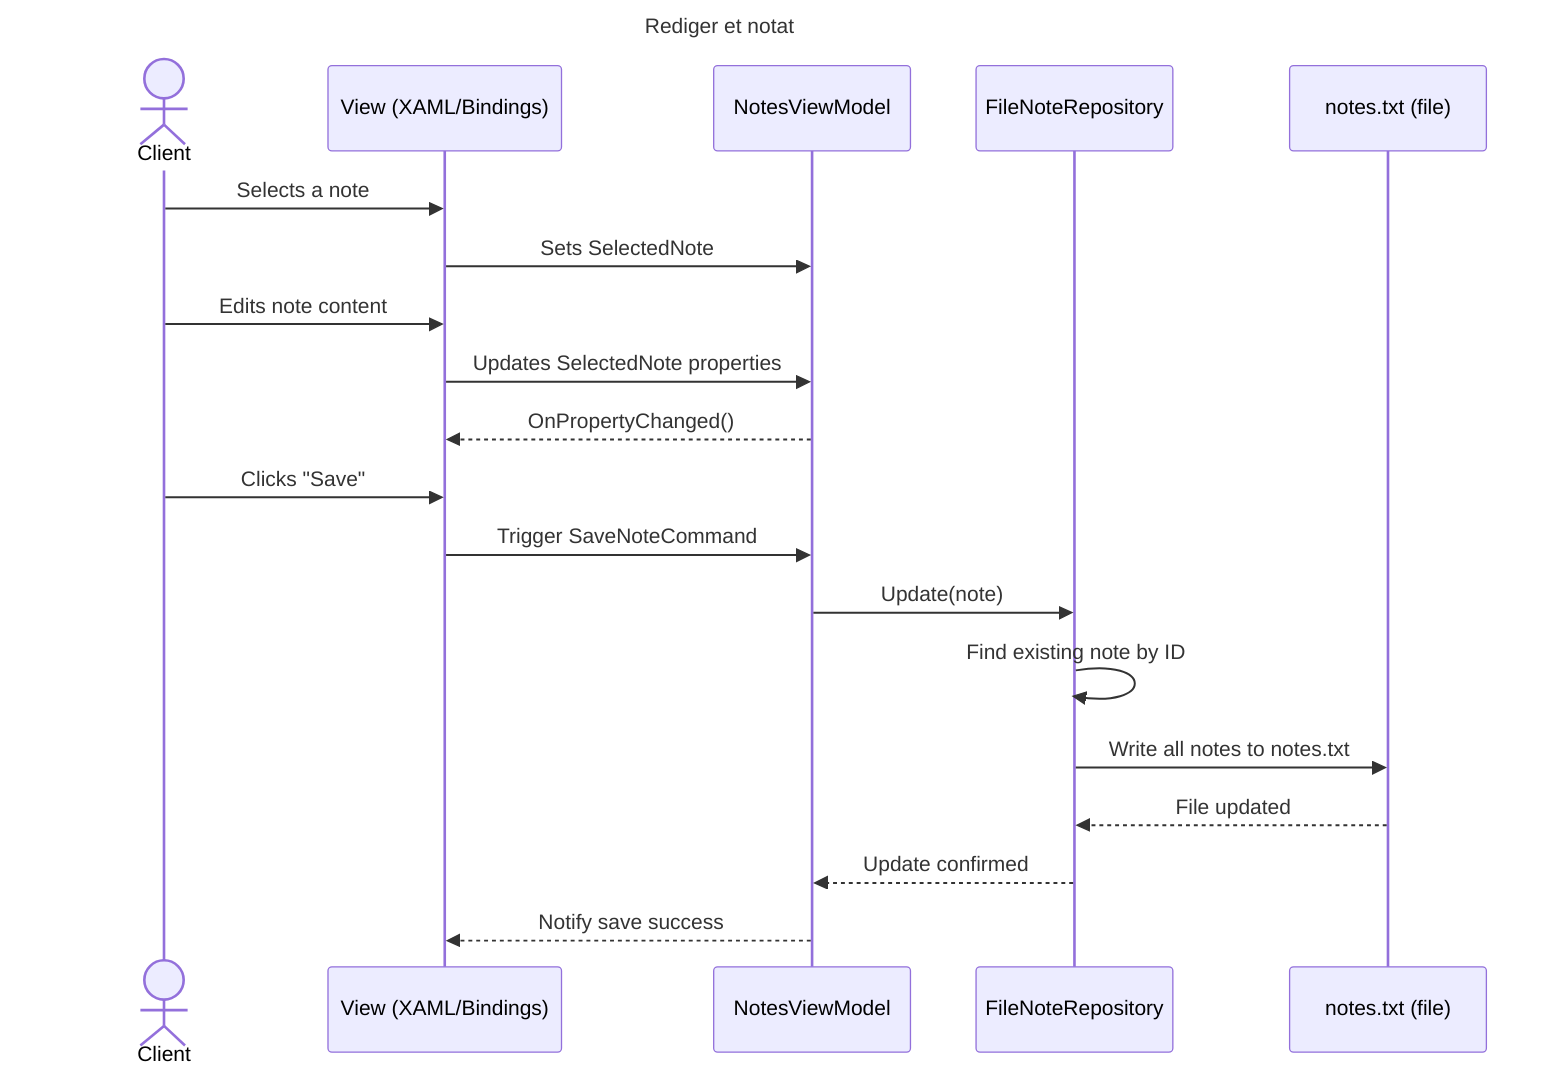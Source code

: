 ﻿sequenceDiagram
    title Rediger et notat

    actor Client
    participant UI as View (XAML/Bindings)
    participant VM as NotesViewModel
    participant Repo as FileNoteRepository
    participant File as notes.txt (file)

    Client->>UI: Selects a note
    UI->>VM: Sets SelectedNote

    Client->>UI: Edits note content
    UI->>VM: Updates SelectedNote properties
    VM-->>UI: OnPropertyChanged()

    Client->>UI: Clicks "Save"
    UI->>VM: Trigger SaveNoteCommand
    VM->>Repo: Update(note)

    Repo->>Repo: Find existing note by ID
    Repo->>File: Write all notes to notes.txt
    File-->>Repo: File updated
    Repo-->>VM: Update confirmed
    VM-->>UI: Notify save success
